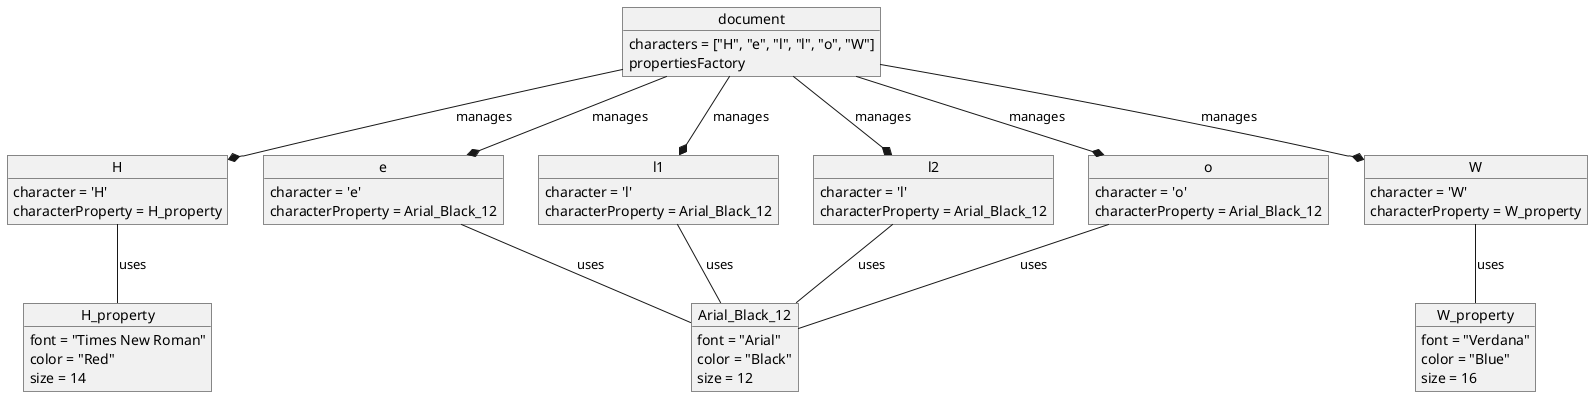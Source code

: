 'comments indicated by single quotes'
@startuml

object document {
    characters = ["H", "e", "l", "l", "o", "W"]
    propertiesFactory
}

object H {
    character = 'H'
    characterProperty = H_property
}

object e {
    character = 'e'
    characterProperty = Arial_Black_12
}

object l1 {
    character = 'l'
    characterProperty = Arial_Black_12
}

object l2 {
    character = 'l'
    characterProperty = Arial_Black_12
}

object o {
    character = 'o'
    characterProperty = Arial_Black_12
}
'modification to the puml code to show part 2'

object W {
    character = 'W'
    characterProperty = W_property
}

object H_property {
    font = "Times New Roman"
    color = "Red"
    size = 14
}

object W_property {
    font = "Verdana"
    color = "Blue"
    size = 16
}

object Arial_Black_12 {
    font = "Arial"
    color = "Black"
    size = 12
}

document --* H : manages
document --* e : manages
document --* l1 : manages
document --* l2 : manages
document --* o : manages
document --* W : manages

H -- H_property : uses
e -- Arial_Black_12 : uses
l1 -- Arial_Black_12 : uses
l2 -- Arial_Black_12 : uses
o -- Arial_Black_12 : uses
W -- W_property : uses

@enduml